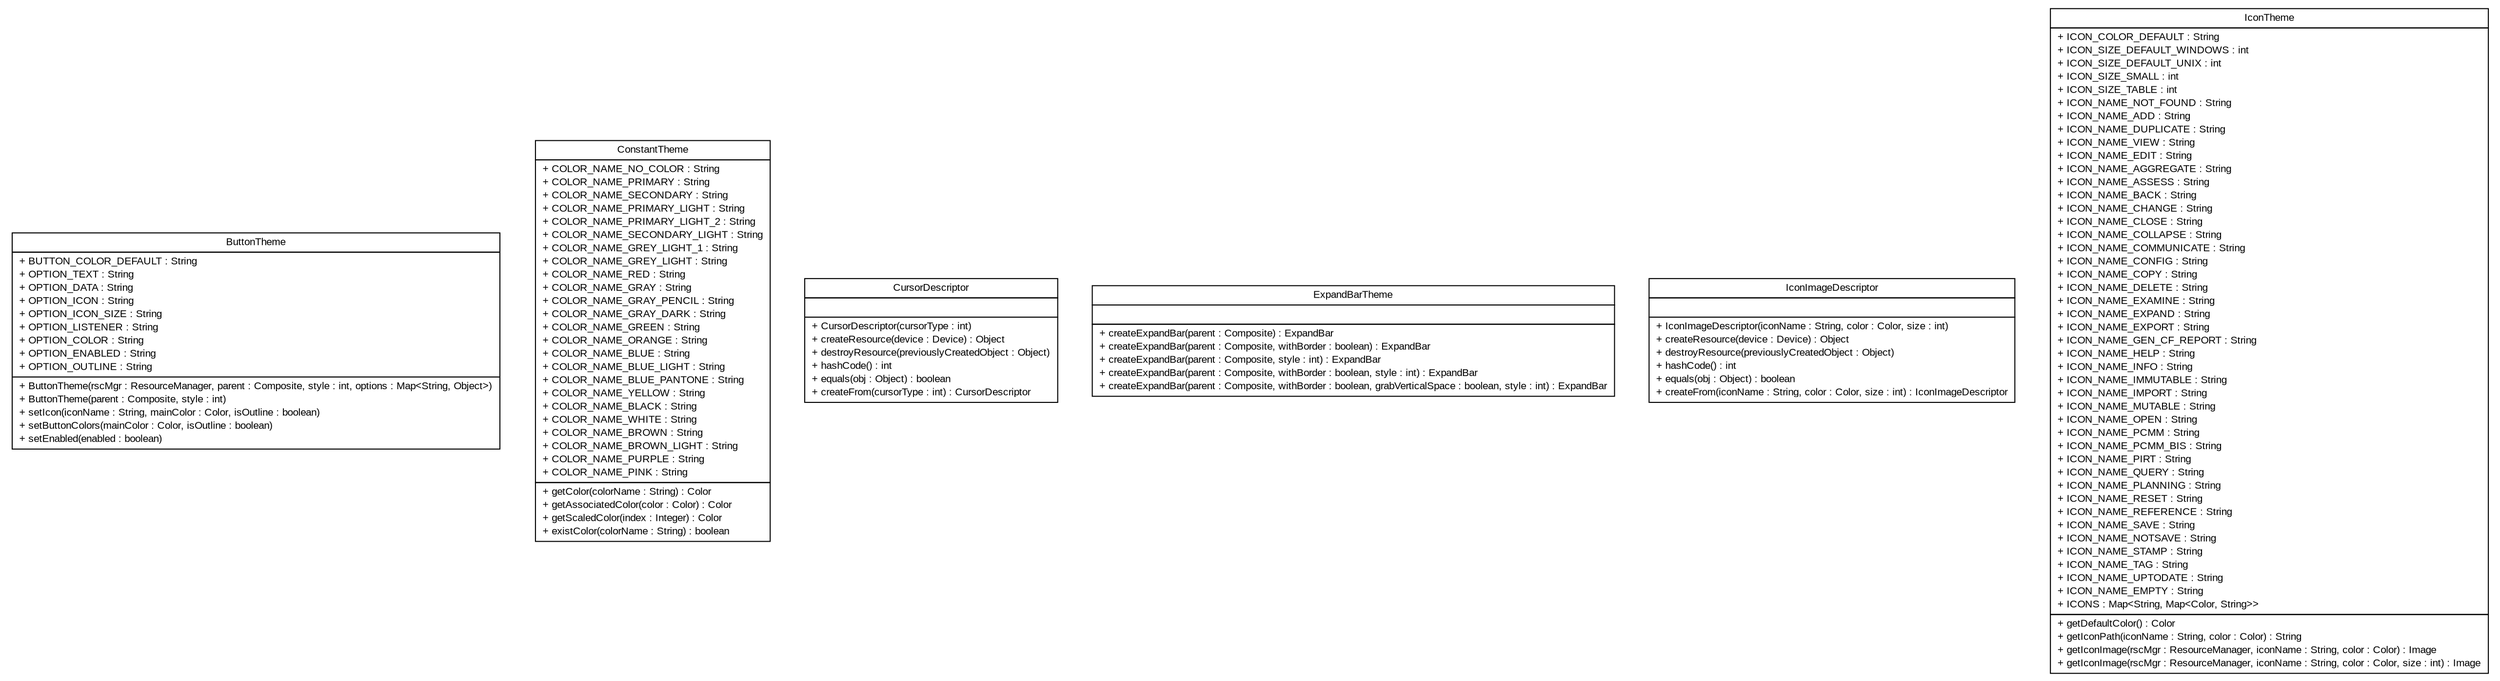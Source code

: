 #!/usr/local/bin/dot
#
# Class diagram 
# Generated by UMLGraph version R5_6-24-gf6e263 (http://www.umlgraph.org/)
#

digraph G {
	edge [fontname="arial",fontsize=10,labelfontname="arial",labelfontsize=10];
	node [fontname="arial",fontsize=10,shape=plaintext];
	nodesep=0.25;
	ranksep=0.5;
	// gov.sandia.cf.parts.theme.ButtonTheme
	c18140 [label=<<table title="gov.sandia.cf.parts.theme.ButtonTheme" border="0" cellborder="1" cellspacing="0" cellpadding="2" port="p" href="./ButtonTheme.html">
		<tr><td><table border="0" cellspacing="0" cellpadding="1">
<tr><td align="center" balign="center"> ButtonTheme </td></tr>
		</table></td></tr>
		<tr><td><table border="0" cellspacing="0" cellpadding="1">
<tr><td align="left" balign="left"> + BUTTON_COLOR_DEFAULT : String </td></tr>
<tr><td align="left" balign="left"> + OPTION_TEXT : String </td></tr>
<tr><td align="left" balign="left"> + OPTION_DATA : String </td></tr>
<tr><td align="left" balign="left"> + OPTION_ICON : String </td></tr>
<tr><td align="left" balign="left"> + OPTION_ICON_SIZE : String </td></tr>
<tr><td align="left" balign="left"> + OPTION_LISTENER : String </td></tr>
<tr><td align="left" balign="left"> + OPTION_COLOR : String </td></tr>
<tr><td align="left" balign="left"> + OPTION_ENABLED : String </td></tr>
<tr><td align="left" balign="left"> + OPTION_OUTLINE : String </td></tr>
		</table></td></tr>
		<tr><td><table border="0" cellspacing="0" cellpadding="1">
<tr><td align="left" balign="left"> + ButtonTheme(rscMgr : ResourceManager, parent : Composite, style : int, options : Map&lt;String, Object&gt;) </td></tr>
<tr><td align="left" balign="left"> + ButtonTheme(parent : Composite, style : int) </td></tr>
<tr><td align="left" balign="left"> + setIcon(iconName : String, mainColor : Color, isOutline : boolean) </td></tr>
<tr><td align="left" balign="left"> + setButtonColors(mainColor : Color, isOutline : boolean) </td></tr>
<tr><td align="left" balign="left"> + setEnabled(enabled : boolean) </td></tr>
		</table></td></tr>
		</table>>, URL="./ButtonTheme.html", fontname="arial", fontcolor="black", fontsize=10.0];
	// gov.sandia.cf.parts.theme.ConstantTheme
	c18141 [label=<<table title="gov.sandia.cf.parts.theme.ConstantTheme" border="0" cellborder="1" cellspacing="0" cellpadding="2" port="p" href="./ConstantTheme.html">
		<tr><td><table border="0" cellspacing="0" cellpadding="1">
<tr><td align="center" balign="center"> ConstantTheme </td></tr>
		</table></td></tr>
		<tr><td><table border="0" cellspacing="0" cellpadding="1">
<tr><td align="left" balign="left"> + COLOR_NAME_NO_COLOR : String </td></tr>
<tr><td align="left" balign="left"> + COLOR_NAME_PRIMARY : String </td></tr>
<tr><td align="left" balign="left"> + COLOR_NAME_SECONDARY : String </td></tr>
<tr><td align="left" balign="left"> + COLOR_NAME_PRIMARY_LIGHT : String </td></tr>
<tr><td align="left" balign="left"> + COLOR_NAME_PRIMARY_LIGHT_2 : String </td></tr>
<tr><td align="left" balign="left"> + COLOR_NAME_SECONDARY_LIGHT : String </td></tr>
<tr><td align="left" balign="left"> + COLOR_NAME_GREY_LIGHT_1 : String </td></tr>
<tr><td align="left" balign="left"> + COLOR_NAME_GREY_LIGHT : String </td></tr>
<tr><td align="left" balign="left"> + COLOR_NAME_RED : String </td></tr>
<tr><td align="left" balign="left"> + COLOR_NAME_GRAY : String </td></tr>
<tr><td align="left" balign="left"> + COLOR_NAME_GRAY_PENCIL : String </td></tr>
<tr><td align="left" balign="left"> + COLOR_NAME_GRAY_DARK : String </td></tr>
<tr><td align="left" balign="left"> + COLOR_NAME_GREEN : String </td></tr>
<tr><td align="left" balign="left"> + COLOR_NAME_ORANGE : String </td></tr>
<tr><td align="left" balign="left"> + COLOR_NAME_BLUE : String </td></tr>
<tr><td align="left" balign="left"> + COLOR_NAME_BLUE_LIGHT : String </td></tr>
<tr><td align="left" balign="left"> + COLOR_NAME_BLUE_PANTONE : String </td></tr>
<tr><td align="left" balign="left"> + COLOR_NAME_YELLOW : String </td></tr>
<tr><td align="left" balign="left"> + COLOR_NAME_BLACK : String </td></tr>
<tr><td align="left" balign="left"> + COLOR_NAME_WHITE : String </td></tr>
<tr><td align="left" balign="left"> + COLOR_NAME_BROWN : String </td></tr>
<tr><td align="left" balign="left"> + COLOR_NAME_BROWN_LIGHT : String </td></tr>
<tr><td align="left" balign="left"> + COLOR_NAME_PURPLE : String </td></tr>
<tr><td align="left" balign="left"> + COLOR_NAME_PINK : String </td></tr>
		</table></td></tr>
		<tr><td><table border="0" cellspacing="0" cellpadding="1">
<tr><td align="left" balign="left"> + getColor(colorName : String) : Color </td></tr>
<tr><td align="left" balign="left"> + getAssociatedColor(color : Color) : Color </td></tr>
<tr><td align="left" balign="left"> + getScaledColor(index : Integer) : Color </td></tr>
<tr><td align="left" balign="left"> + existColor(colorName : String) : boolean </td></tr>
		</table></td></tr>
		</table>>, URL="./ConstantTheme.html", fontname="arial", fontcolor="black", fontsize=10.0];
	// gov.sandia.cf.parts.theme.CursorDescriptor
	c18142 [label=<<table title="gov.sandia.cf.parts.theme.CursorDescriptor" border="0" cellborder="1" cellspacing="0" cellpadding="2" port="p" href="./CursorDescriptor.html">
		<tr><td><table border="0" cellspacing="0" cellpadding="1">
<tr><td align="center" balign="center"> CursorDescriptor </td></tr>
		</table></td></tr>
		<tr><td><table border="0" cellspacing="0" cellpadding="1">
<tr><td align="left" balign="left">  </td></tr>
		</table></td></tr>
		<tr><td><table border="0" cellspacing="0" cellpadding="1">
<tr><td align="left" balign="left"> + CursorDescriptor(cursorType : int) </td></tr>
<tr><td align="left" balign="left"> + createResource(device : Device) : Object </td></tr>
<tr><td align="left" balign="left"> + destroyResource(previouslyCreatedObject : Object) </td></tr>
<tr><td align="left" balign="left"> + hashCode() : int </td></tr>
<tr><td align="left" balign="left"> + equals(obj : Object) : boolean </td></tr>
<tr><td align="left" balign="left"> + createFrom(cursorType : int) : CursorDescriptor </td></tr>
		</table></td></tr>
		</table>>, URL="./CursorDescriptor.html", fontname="arial", fontcolor="black", fontsize=10.0];
	// gov.sandia.cf.parts.theme.ExpandBarTheme
	c18143 [label=<<table title="gov.sandia.cf.parts.theme.ExpandBarTheme" border="0" cellborder="1" cellspacing="0" cellpadding="2" port="p" href="./ExpandBarTheme.html">
		<tr><td><table border="0" cellspacing="0" cellpadding="1">
<tr><td align="center" balign="center"> ExpandBarTheme </td></tr>
		</table></td></tr>
		<tr><td><table border="0" cellspacing="0" cellpadding="1">
<tr><td align="left" balign="left">  </td></tr>
		</table></td></tr>
		<tr><td><table border="0" cellspacing="0" cellpadding="1">
<tr><td align="left" balign="left"> + createExpandBar(parent : Composite) : ExpandBar </td></tr>
<tr><td align="left" balign="left"> + createExpandBar(parent : Composite, withBorder : boolean) : ExpandBar </td></tr>
<tr><td align="left" balign="left"> + createExpandBar(parent : Composite, style : int) : ExpandBar </td></tr>
<tr><td align="left" balign="left"> + createExpandBar(parent : Composite, withBorder : boolean, style : int) : ExpandBar </td></tr>
<tr><td align="left" balign="left"> + createExpandBar(parent : Composite, withBorder : boolean, grabVerticalSpace : boolean, style : int) : ExpandBar </td></tr>
		</table></td></tr>
		</table>>, URL="./ExpandBarTheme.html", fontname="arial", fontcolor="black", fontsize=10.0];
	// gov.sandia.cf.parts.theme.IconImageDescriptor
	c18144 [label=<<table title="gov.sandia.cf.parts.theme.IconImageDescriptor" border="0" cellborder="1" cellspacing="0" cellpadding="2" port="p" href="./IconImageDescriptor.html">
		<tr><td><table border="0" cellspacing="0" cellpadding="1">
<tr><td align="center" balign="center"> IconImageDescriptor </td></tr>
		</table></td></tr>
		<tr><td><table border="0" cellspacing="0" cellpadding="1">
<tr><td align="left" balign="left">  </td></tr>
		</table></td></tr>
		<tr><td><table border="0" cellspacing="0" cellpadding="1">
<tr><td align="left" balign="left"> + IconImageDescriptor(iconName : String, color : Color, size : int) </td></tr>
<tr><td align="left" balign="left"> + createResource(device : Device) : Object </td></tr>
<tr><td align="left" balign="left"> + destroyResource(previouslyCreatedObject : Object) </td></tr>
<tr><td align="left" balign="left"> + hashCode() : int </td></tr>
<tr><td align="left" balign="left"> + equals(obj : Object) : boolean </td></tr>
<tr><td align="left" balign="left"> + createFrom(iconName : String, color : Color, size : int) : IconImageDescriptor </td></tr>
		</table></td></tr>
		</table>>, URL="./IconImageDescriptor.html", fontname="arial", fontcolor="black", fontsize=10.0];
	// gov.sandia.cf.parts.theme.IconTheme
	c18145 [label=<<table title="gov.sandia.cf.parts.theme.IconTheme" border="0" cellborder="1" cellspacing="0" cellpadding="2" port="p" href="./IconTheme.html">
		<tr><td><table border="0" cellspacing="0" cellpadding="1">
<tr><td align="center" balign="center"> IconTheme </td></tr>
		</table></td></tr>
		<tr><td><table border="0" cellspacing="0" cellpadding="1">
<tr><td align="left" balign="left"> + ICON_COLOR_DEFAULT : String </td></tr>
<tr><td align="left" balign="left"> + ICON_SIZE_DEFAULT_WINDOWS : int </td></tr>
<tr><td align="left" balign="left"> + ICON_SIZE_DEFAULT_UNIX : int </td></tr>
<tr><td align="left" balign="left"> + ICON_SIZE_SMALL : int </td></tr>
<tr><td align="left" balign="left"> + ICON_SIZE_TABLE : int </td></tr>
<tr><td align="left" balign="left"> + ICON_NAME_NOT_FOUND : String </td></tr>
<tr><td align="left" balign="left"> + ICON_NAME_ADD : String </td></tr>
<tr><td align="left" balign="left"> + ICON_NAME_DUPLICATE : String </td></tr>
<tr><td align="left" balign="left"> + ICON_NAME_VIEW : String </td></tr>
<tr><td align="left" balign="left"> + ICON_NAME_EDIT : String </td></tr>
<tr><td align="left" balign="left"> + ICON_NAME_AGGREGATE : String </td></tr>
<tr><td align="left" balign="left"> + ICON_NAME_ASSESS : String </td></tr>
<tr><td align="left" balign="left"> + ICON_NAME_BACK : String </td></tr>
<tr><td align="left" balign="left"> + ICON_NAME_CHANGE : String </td></tr>
<tr><td align="left" balign="left"> + ICON_NAME_CLOSE : String </td></tr>
<tr><td align="left" balign="left"> + ICON_NAME_COLLAPSE : String </td></tr>
<tr><td align="left" balign="left"> + ICON_NAME_COMMUNICATE : String </td></tr>
<tr><td align="left" balign="left"> + ICON_NAME_CONFIG : String </td></tr>
<tr><td align="left" balign="left"> + ICON_NAME_COPY : String </td></tr>
<tr><td align="left" balign="left"> + ICON_NAME_DELETE : String </td></tr>
<tr><td align="left" balign="left"> + ICON_NAME_EXAMINE : String </td></tr>
<tr><td align="left" balign="left"> + ICON_NAME_EXPAND : String </td></tr>
<tr><td align="left" balign="left"> + ICON_NAME_EXPORT : String </td></tr>
<tr><td align="left" balign="left"> + ICON_NAME_GEN_CF_REPORT : String </td></tr>
<tr><td align="left" balign="left"> + ICON_NAME_HELP : String </td></tr>
<tr><td align="left" balign="left"> + ICON_NAME_INFO : String </td></tr>
<tr><td align="left" balign="left"> + ICON_NAME_IMMUTABLE : String </td></tr>
<tr><td align="left" balign="left"> + ICON_NAME_IMPORT : String </td></tr>
<tr><td align="left" balign="left"> + ICON_NAME_MUTABLE : String </td></tr>
<tr><td align="left" balign="left"> + ICON_NAME_OPEN : String </td></tr>
<tr><td align="left" balign="left"> + ICON_NAME_PCMM : String </td></tr>
<tr><td align="left" balign="left"> + ICON_NAME_PCMM_BIS : String </td></tr>
<tr><td align="left" balign="left"> + ICON_NAME_PIRT : String </td></tr>
<tr><td align="left" balign="left"> + ICON_NAME_QUERY : String </td></tr>
<tr><td align="left" balign="left"> + ICON_NAME_PLANNING : String </td></tr>
<tr><td align="left" balign="left"> + ICON_NAME_RESET : String </td></tr>
<tr><td align="left" balign="left"> + ICON_NAME_REFERENCE : String </td></tr>
<tr><td align="left" balign="left"> + ICON_NAME_SAVE : String </td></tr>
<tr><td align="left" balign="left"> + ICON_NAME_NOTSAVE : String </td></tr>
<tr><td align="left" balign="left"> + ICON_NAME_STAMP : String </td></tr>
<tr><td align="left" balign="left"> + ICON_NAME_TAG : String </td></tr>
<tr><td align="left" balign="left"> + ICON_NAME_UPTODATE : String </td></tr>
<tr><td align="left" balign="left"> + ICON_NAME_EMPTY : String </td></tr>
<tr><td align="left" balign="left"> + ICONS : Map&lt;String, Map&lt;Color, String&gt;&gt; </td></tr>
		</table></td></tr>
		<tr><td><table border="0" cellspacing="0" cellpadding="1">
<tr><td align="left" balign="left"> + getDefaultColor() : Color </td></tr>
<tr><td align="left" balign="left"> + getIconPath(iconName : String, color : Color) : String </td></tr>
<tr><td align="left" balign="left"> + getIconImage(rscMgr : ResourceManager, iconName : String, color : Color) : Image </td></tr>
<tr><td align="left" balign="left"> + getIconImage(rscMgr : ResourceManager, iconName : String, color : Color, size : int) : Image </td></tr>
		</table></td></tr>
		</table>>, URL="./IconTheme.html", fontname="arial", fontcolor="black", fontsize=10.0];
}

